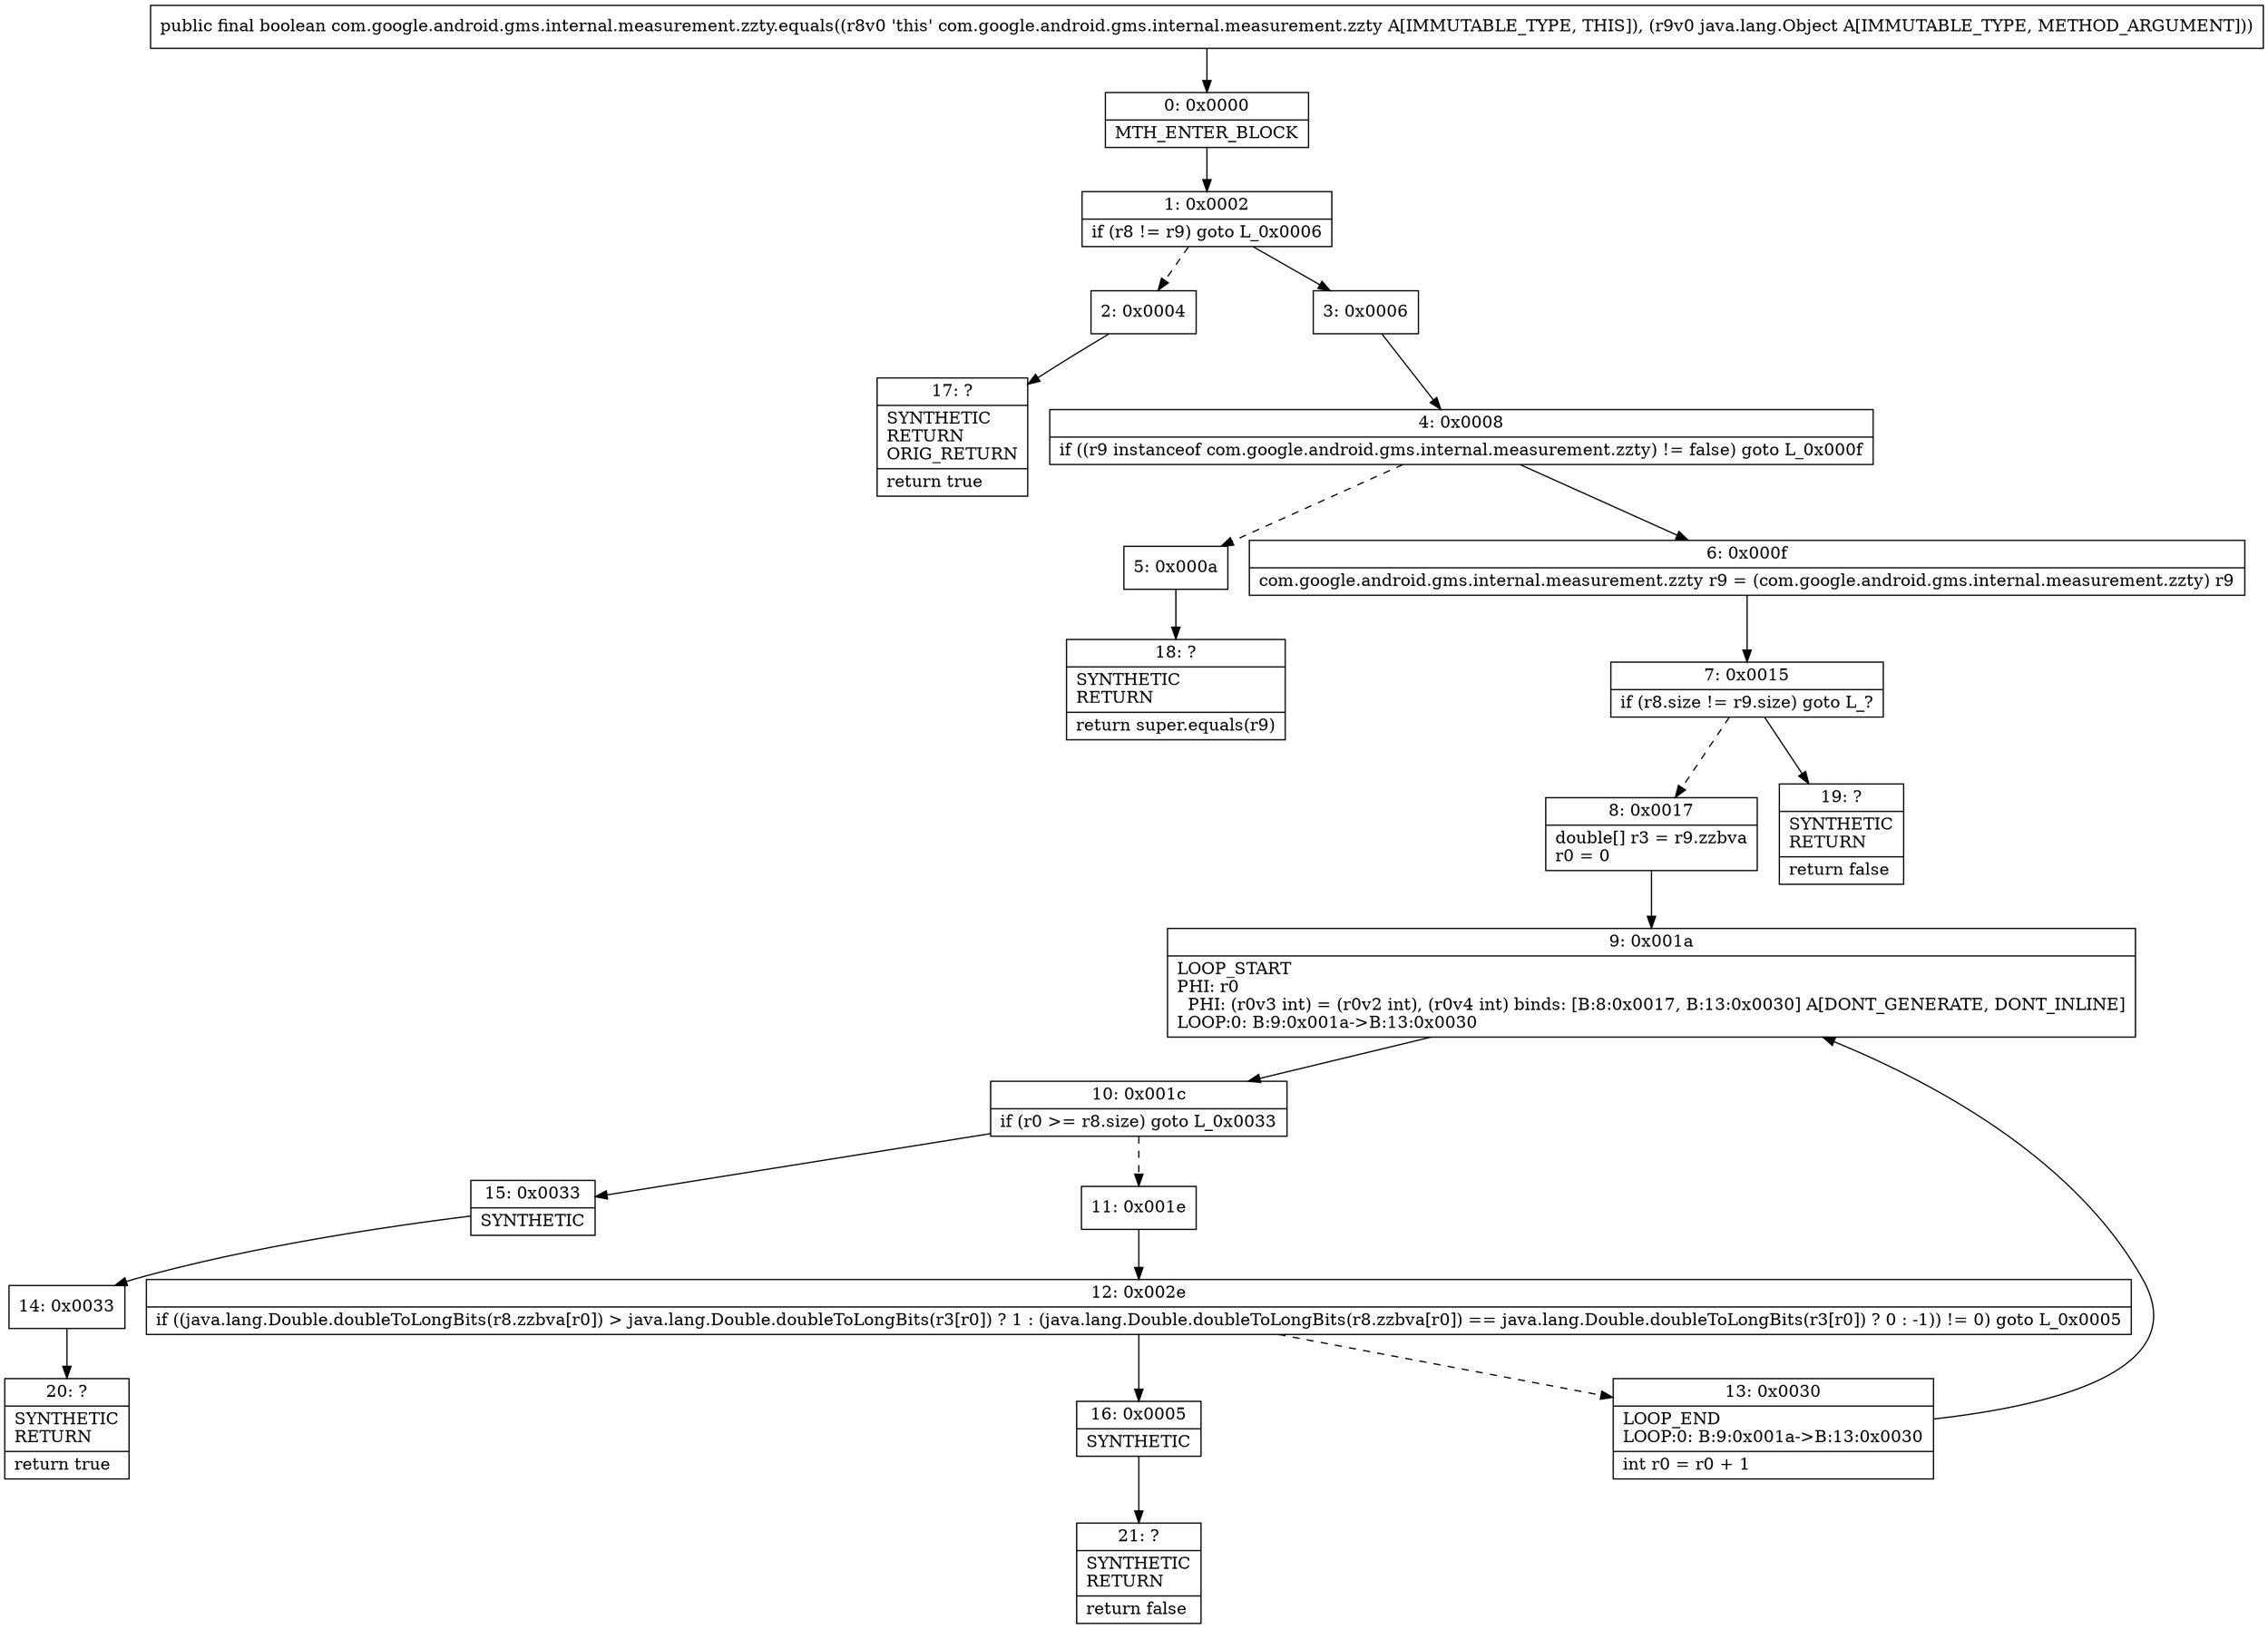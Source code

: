 digraph "CFG forcom.google.android.gms.internal.measurement.zzty.equals(Ljava\/lang\/Object;)Z" {
Node_0 [shape=record,label="{0\:\ 0x0000|MTH_ENTER_BLOCK\l}"];
Node_1 [shape=record,label="{1\:\ 0x0002|if (r8 != r9) goto L_0x0006\l}"];
Node_2 [shape=record,label="{2\:\ 0x0004}"];
Node_3 [shape=record,label="{3\:\ 0x0006}"];
Node_4 [shape=record,label="{4\:\ 0x0008|if ((r9 instanceof com.google.android.gms.internal.measurement.zzty) != false) goto L_0x000f\l}"];
Node_5 [shape=record,label="{5\:\ 0x000a}"];
Node_6 [shape=record,label="{6\:\ 0x000f|com.google.android.gms.internal.measurement.zzty r9 = (com.google.android.gms.internal.measurement.zzty) r9\l}"];
Node_7 [shape=record,label="{7\:\ 0x0015|if (r8.size != r9.size) goto L_?\l}"];
Node_8 [shape=record,label="{8\:\ 0x0017|double[] r3 = r9.zzbva\lr0 = 0\l}"];
Node_9 [shape=record,label="{9\:\ 0x001a|LOOP_START\lPHI: r0 \l  PHI: (r0v3 int) = (r0v2 int), (r0v4 int) binds: [B:8:0x0017, B:13:0x0030] A[DONT_GENERATE, DONT_INLINE]\lLOOP:0: B:9:0x001a\-\>B:13:0x0030\l}"];
Node_10 [shape=record,label="{10\:\ 0x001c|if (r0 \>= r8.size) goto L_0x0033\l}"];
Node_11 [shape=record,label="{11\:\ 0x001e}"];
Node_12 [shape=record,label="{12\:\ 0x002e|if ((java.lang.Double.doubleToLongBits(r8.zzbva[r0]) \> java.lang.Double.doubleToLongBits(r3[r0]) ? 1 : (java.lang.Double.doubleToLongBits(r8.zzbva[r0]) == java.lang.Double.doubleToLongBits(r3[r0]) ? 0 : \-1)) != 0) goto L_0x0005\l}"];
Node_13 [shape=record,label="{13\:\ 0x0030|LOOP_END\lLOOP:0: B:9:0x001a\-\>B:13:0x0030\l|int r0 = r0 + 1\l}"];
Node_14 [shape=record,label="{14\:\ 0x0033}"];
Node_15 [shape=record,label="{15\:\ 0x0033|SYNTHETIC\l}"];
Node_16 [shape=record,label="{16\:\ 0x0005|SYNTHETIC\l}"];
Node_17 [shape=record,label="{17\:\ ?|SYNTHETIC\lRETURN\lORIG_RETURN\l|return true\l}"];
Node_18 [shape=record,label="{18\:\ ?|SYNTHETIC\lRETURN\l|return super.equals(r9)\l}"];
Node_19 [shape=record,label="{19\:\ ?|SYNTHETIC\lRETURN\l|return false\l}"];
Node_20 [shape=record,label="{20\:\ ?|SYNTHETIC\lRETURN\l|return true\l}"];
Node_21 [shape=record,label="{21\:\ ?|SYNTHETIC\lRETURN\l|return false\l}"];
MethodNode[shape=record,label="{public final boolean com.google.android.gms.internal.measurement.zzty.equals((r8v0 'this' com.google.android.gms.internal.measurement.zzty A[IMMUTABLE_TYPE, THIS]), (r9v0 java.lang.Object A[IMMUTABLE_TYPE, METHOD_ARGUMENT])) }"];
MethodNode -> Node_0;
Node_0 -> Node_1;
Node_1 -> Node_2[style=dashed];
Node_1 -> Node_3;
Node_2 -> Node_17;
Node_3 -> Node_4;
Node_4 -> Node_5[style=dashed];
Node_4 -> Node_6;
Node_5 -> Node_18;
Node_6 -> Node_7;
Node_7 -> Node_8[style=dashed];
Node_7 -> Node_19;
Node_8 -> Node_9;
Node_9 -> Node_10;
Node_10 -> Node_11[style=dashed];
Node_10 -> Node_15;
Node_11 -> Node_12;
Node_12 -> Node_13[style=dashed];
Node_12 -> Node_16;
Node_13 -> Node_9;
Node_14 -> Node_20;
Node_15 -> Node_14;
Node_16 -> Node_21;
}

